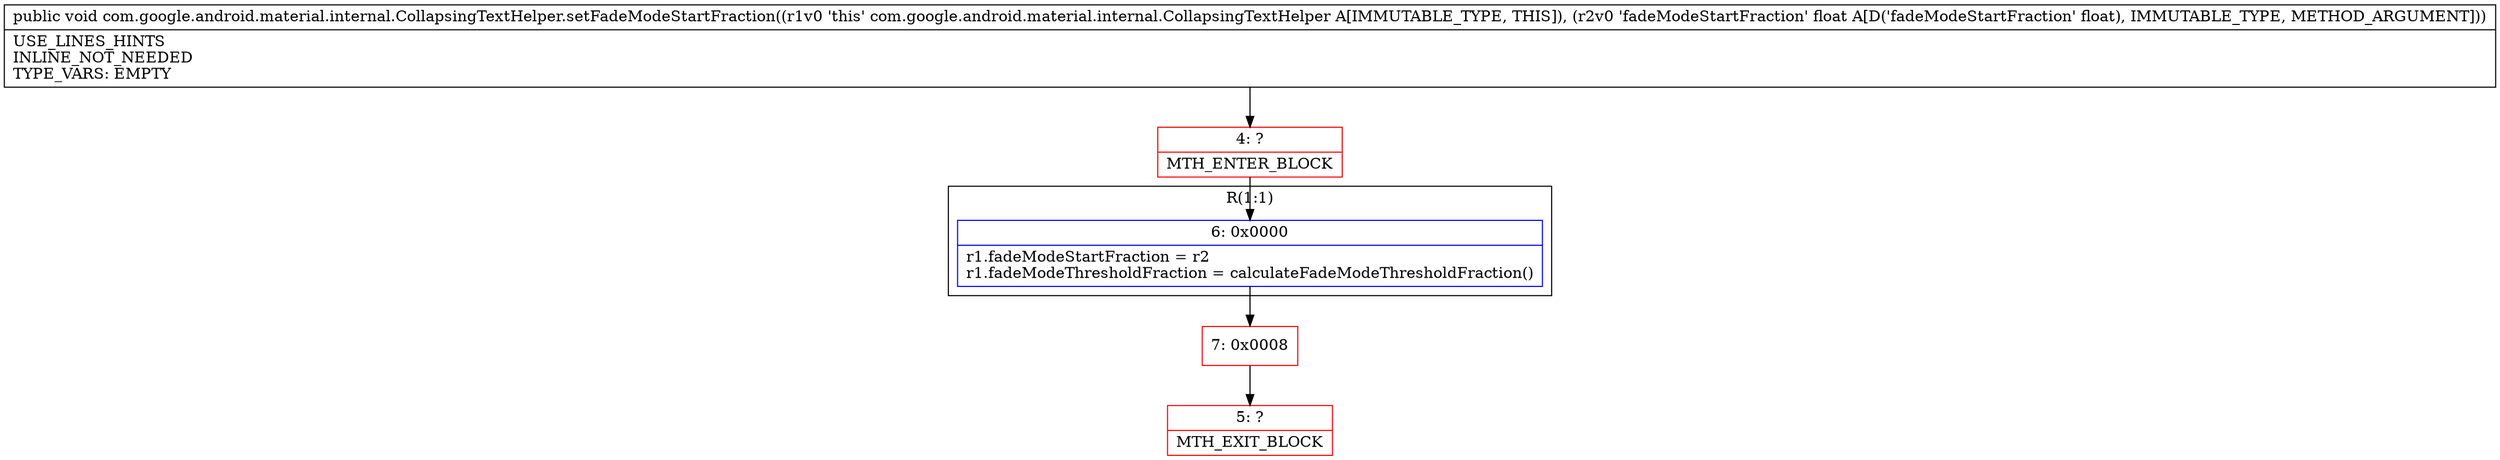 digraph "CFG forcom.google.android.material.internal.CollapsingTextHelper.setFadeModeStartFraction(F)V" {
subgraph cluster_Region_1474253763 {
label = "R(1:1)";
node [shape=record,color=blue];
Node_6 [shape=record,label="{6\:\ 0x0000|r1.fadeModeStartFraction = r2\lr1.fadeModeThresholdFraction = calculateFadeModeThresholdFraction()\l}"];
}
Node_4 [shape=record,color=red,label="{4\:\ ?|MTH_ENTER_BLOCK\l}"];
Node_7 [shape=record,color=red,label="{7\:\ 0x0008}"];
Node_5 [shape=record,color=red,label="{5\:\ ?|MTH_EXIT_BLOCK\l}"];
MethodNode[shape=record,label="{public void com.google.android.material.internal.CollapsingTextHelper.setFadeModeStartFraction((r1v0 'this' com.google.android.material.internal.CollapsingTextHelper A[IMMUTABLE_TYPE, THIS]), (r2v0 'fadeModeStartFraction' float A[D('fadeModeStartFraction' float), IMMUTABLE_TYPE, METHOD_ARGUMENT]))  | USE_LINES_HINTS\lINLINE_NOT_NEEDED\lTYPE_VARS: EMPTY\l}"];
MethodNode -> Node_4;Node_6 -> Node_7;
Node_4 -> Node_6;
Node_7 -> Node_5;
}

